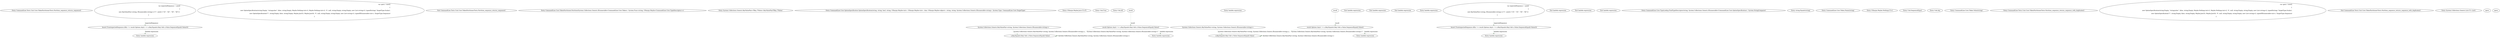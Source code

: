 digraph  {
m2_0 [cluster="CommandLine.Tests.Unit.Core.TokenPartitionerTests.Partition_sequence_returns_sequence()", file="TokenPartitionerTests.cs", label="Entry CommandLine.Tests.Unit.Core.TokenPartitionerTests.Partition_sequence_returns_sequence()", span="14-14"];
m2_1 [cluster="CommandLine.Tests.Unit.Core.TokenPartitionerTests.Partition_sequence_returns_sequence()", file="TokenPartitionerTests.cs", label="var expectedSequence = new[]\r\n                {\r\n                    new KeyValuePair<string, IEnumerable<string>>(''i'', new[] {''10'', ''20'', ''30'', ''40''}) \r\n                }", span="17-20"];
m2_2 [cluster="CommandLine.Tests.Unit.Core.TokenPartitionerTests.Partition_sequence_returns_sequence()", file="TokenPartitionerTests.cs", label="var specs =new[]\r\n                {\r\n                    new OptionSpecification(string.Empty, ''stringvalue'', false, string.Empty, Maybe.Nothing<int>(), Maybe.Nothing<int>(), '\0', null, string.Empty, string.Empty, new List<string>(), typeof(string), TargetType.Scalar),\r\n                    new OptionSpecification(''i'', string.Empty, false, string.Empty, Maybe.Just(3), Maybe.Just(4), '\0', null, string.Empty, string.Empty, new List<string>(), typeof(IEnumerable<int>), TargetType.Sequence)\r\n                }", span="21-25"];
m2_4 [cluster="CommandLine.Tests.Unit.Core.TokenPartitionerTests.Partition_sequence_returns_sequence()", file="TokenPartitionerTests.cs", label="Assert.True(expectedSequence.All(a => result.Options.Any(r => a.Key.Equals(r.Key) && a.Value.SequenceEqual(r.Value))))", span="34-34"];
m2_5 [cluster="CommandLine.Tests.Unit.Core.TokenPartitionerTests.Partition_sequence_returns_sequence()", file="TokenPartitionerTests.cs", label="Exit CommandLine.Tests.Unit.Core.TokenPartitionerTests.Partition_sequence_returns_sequence()", span="14-14"];
m2_13 [cluster="CommandLine.Core.TokenPartitioner.Partition(System.Collections.Generic.IEnumerable<CommandLine.Core.Token>, System.Func<string, CSharpx.Maybe<CommandLine.Core.TypeDescriptor>>)", file="TokenPartitionerTests.cs", label="Entry CommandLine.Core.TokenPartitioner.Partition(System.Collections.Generic.IEnumerable<CommandLine.Core.Token>, System.Func<string, CSharpx.Maybe<CommandLine.Core.TypeDescriptor>>)", span="12-12"];
m2_6 [cluster="System.Collections.Generic.KeyValuePair<TKey, TValue>.KeyValuePair(TKey, TValue)", file="TokenPartitionerTests.cs", label="Entry System.Collections.Generic.KeyValuePair<TKey, TValue>.KeyValuePair(TKey, TValue)", span="0-0"];
m2_7 [cluster="CommandLine.Core.OptionSpecification.OptionSpecification(string, string, bool, string, CSharpx.Maybe<int>, CSharpx.Maybe<int>, char, CSharpx.Maybe<object>, string, string, System.Collections.Generic.IEnumerable<string>, System.Type, CommandLine.Core.TargetType)", file="TokenPartitionerTests.cs", label="Entry CommandLine.Core.OptionSpecification.OptionSpecification(string, string, bool, string, CSharpx.Maybe<int>, CSharpx.Maybe<int>, char, CSharpx.Maybe<object>, string, string, System.Collections.Generic.IEnumerable<string>, System.Type, CommandLine.Core.TargetType)", span="16-16"];
m2_10 [cluster="CSharpx.Maybe.Just<T>(T)", file="TokenPartitionerTests.cs", label="Entry CSharpx.Maybe.Just<T>(T)", span="124-124"];
m2_15 [cluster="Unk.True", file="TokenPartitionerTests.cs", label="Entry Unk.True", span=""];
m2_14 [cluster="Unk.All", file="TokenPartitionerTests.cs", label="Entry Unk.All", span=""];
m2_41 [cluster="lambda expression", file="TokenPartitionerTests.cs", label="Entry lambda expression", span="60-60"];
m2_16 [cluster="lambda expression", file="TokenPartitionerTests.cs", label="Entry lambda expression", span="30-30"];
m2_21 [cluster="lambda expression", file="TokenPartitionerTests.cs", label="result.Options.Any(r => a.Key.Equals(r.Key) && a.Value.SequenceEqual(r.Value))", span="34-34"];
m2_20 [cluster="lambda expression", file="TokenPartitionerTests.cs", label="Entry lambda expression", span="34-34"];
m2_18 [cluster="lambda expression", file="TokenPartitionerTests.cs", label="Exit lambda expression", span="30-30"];
m2_22 [cluster="lambda expression", file="TokenPartitionerTests.cs", label="Exit lambda expression", span="34-34"];
m2_24 [cluster="lambda expression", file="TokenPartitionerTests.cs", label="Entry lambda expression", span="34-34"];
m2_25 [cluster="lambda expression", file="TokenPartitionerTests.cs", label="a.Key.Equals(r.Key) && a.Value.SequenceEqual(r.Value)", span="34-34"];
m2_26 [cluster="lambda expression", file="TokenPartitionerTests.cs", label="Exit lambda expression", span="34-34"];
m2_35 [cluster="lambda expression", file="TokenPartitionerTests.cs", label="Entry lambda expression", span="56-56"];
m2_39 [cluster="lambda expression", file="TokenPartitionerTests.cs", label="result.Options.Any(r => a.Key.Equals(r.Key) && a.Value.SequenceEqual(r.Value))", span="60-60"];
m2_38 [cluster="lambda expression", file="TokenPartitionerTests.cs", label="Entry lambda expression", span="60-60"];
m2_37 [cluster="lambda expression", file="TokenPartitionerTests.cs", label="Exit lambda expression", span="56-56"];
m2_40 [cluster="lambda expression", file="TokenPartitionerTests.cs", label="Exit lambda expression", span="60-60"];
m2_42 [cluster="lambda expression", file="TokenPartitionerTests.cs", label="a.Key.Equals(r.Key) && a.Value.SequenceEqual(r.Value)", span="60-60"];
m2_43 [cluster="lambda expression", file="TokenPartitionerTests.cs", label="Exit lambda expression", span="60-60"];
m2_19 [cluster="CommandLine.Core.TypeLookup.FindTypeDescriptor(string, System.Collections.Generic.IEnumerable<CommandLine.Core.OptionSpecification>, System.StringComparer)", file="TokenPartitionerTests.cs", label="Entry CommandLine.Core.TypeLookup.FindTypeDescriptor(string, System.Collections.Generic.IEnumerable<CommandLine.Core.OptionSpecification>, System.StringComparer)", span="11-11"];
m2_27 [cluster="string.Equals(string)", file="TokenPartitionerTests.cs", label="Entry string.Equals(string)", span="0-0"];
m2_11 [cluster="CommandLine.Core.Token.Name(string)", file="TokenPartitionerTests.cs", label="Entry CommandLine.Core.Token.Name(string)", span="19-19"];
m2_8 [cluster="CSharpx.Maybe.Nothing<T>()", file="TokenPartitionerTests.cs", label="Entry CSharpx.Maybe.Nothing<T>()", span="116-116"];
m2_28 [cluster="Unk.SequenceEqual", file="TokenPartitionerTests.cs", label="Entry Unk.SequenceEqual", span=""];
m2_23 [cluster="Unk.Any", file="TokenPartitionerTests.cs", label="Entry Unk.Any", span=""];
m2_12 [cluster="CommandLine.Core.Token.Value(string)", file="TokenPartitionerTests.cs", label="Entry CommandLine.Core.Token.Value(string)", span="24-24"];
m2_29 [cluster="CommandLine.Tests.Unit.Core.TokenPartitionerTests.Partition_sequence_returns_sequence_with_duplicates()", file="TokenPartitionerTests.cs", label="Entry CommandLine.Tests.Unit.Core.TokenPartitionerTests.Partition_sequence_returns_sequence_with_duplicates()", span="40-40"];
m2_30 [cluster="CommandLine.Tests.Unit.Core.TokenPartitionerTests.Partition_sequence_returns_sequence_with_duplicates()", file="TokenPartitionerTests.cs", label="var expectedSequence = new[]\r\n                {\r\n                    new KeyValuePair<string, IEnumerable<string>>(''i'', new[] {''10'', ''10'', ''30'', ''40''}) \r\n                }", span="43-46"];
m2_31 [cluster="CommandLine.Tests.Unit.Core.TokenPartitionerTests.Partition_sequence_returns_sequence_with_duplicates()", file="TokenPartitionerTests.cs", label="var specs =new[]\r\n                {\r\n                    new OptionSpecification(string.Empty, ''stringvalue'', false, string.Empty, Maybe.Nothing<int>(), Maybe.Nothing<int>(), '\0', null, string.Empty, string.Empty, new List<string>(), typeof(string), TargetType.Scalar),\r\n                    new OptionSpecification(''i'', string.Empty, false, string.Empty, Maybe.Just(3), Maybe.Just(4), '\0', null, string.Empty, string.Empty, new List<string>(), typeof(IEnumerable<int>), TargetType.Sequence)\r\n                }", span="47-51"];
m2_33 [cluster="CommandLine.Tests.Unit.Core.TokenPartitionerTests.Partition_sequence_returns_sequence_with_duplicates()", file="TokenPartitionerTests.cs", label="Assert.True(expectedSequence.All(a => result.Options.Any(r => a.Key.Equals(r.Key) && a.Value.SequenceEqual(r.Value))))", span="60-60"];
m2_34 [cluster="CommandLine.Tests.Unit.Core.TokenPartitionerTests.Partition_sequence_returns_sequence_with_duplicates()", file="TokenPartitionerTests.cs", label="Exit CommandLine.Tests.Unit.Core.TokenPartitionerTests.Partition_sequence_returns_sequence_with_duplicates()", span="40-40"];
m2_9 [cluster="System.Collections.Generic.List<T>.List()", file="TokenPartitionerTests.cs", label="Entry System.Collections.Generic.List<T>.List()", span="0-0"];
m2_44 [file="TokenPartitionerTests.cs", label=specs, span=""];
m2_45 [file="TokenPartitionerTests.cs", label=result, span=""];
m2_46 [file="TokenPartitionerTests.cs", label="System.Collections.Generic.KeyValuePair<string, System.Collections.Generic.IEnumerable<string>>", span=""];
m2_47 [file="TokenPartitionerTests.cs", label=specs, span=""];
m2_48 [file="TokenPartitionerTests.cs", label=result, span=""];
m2_49 [file="TokenPartitionerTests.cs", label="System.Collections.Generic.KeyValuePair<string, System.Collections.Generic.IEnumerable<string>>", span=""];
m2_1 -> m2_4  [color=darkseagreen4, key=1, label=expectedSequence, style=dashed];
m2_4 -> m2_20  [color=darkseagreen4, key=1, label="lambda expression", style=dashed];
m2_21 -> m2_24  [color=darkseagreen4, key=1, label="lambda expression", style=dashed];
m2_21 -> m2_25  [color=darkseagreen4, key=1, label="System.Collections.Generic.KeyValuePair<string, System.Collections.Generic.IEnumerable<string>>", style=dashed];
m2_25 -> m2_25  [color=darkseagreen4, key=1, label="System.Collections.Generic.KeyValuePair<string, System.Collections.Generic.IEnumerable<string>>", style=dashed];
m2_39 -> m2_41  [color=darkseagreen4, key=1, label="lambda expression", style=dashed];
m2_39 -> m2_42  [color=darkseagreen4, key=1, label="System.Collections.Generic.KeyValuePair<string, System.Collections.Generic.IEnumerable<string>>", style=dashed];
m2_42 -> m2_42  [color=darkseagreen4, key=1, label="System.Collections.Generic.KeyValuePair<string, System.Collections.Generic.IEnumerable<string>>", style=dashed];
m2_30 -> m2_33  [color=darkseagreen4, key=1, label=expectedSequence, style=dashed];
m2_33 -> m2_38  [color=darkseagreen4, key=1, label="lambda expression", style=dashed];
m2_45 -> m2_21  [color=darkseagreen4, key=1, label=result, style=dashed];
m2_46 -> m2_25  [color=darkseagreen4, key=1, label="System.Collections.Generic.KeyValuePair<string, System.Collections.Generic.IEnumerable<string>>", style=dashed];
m2_48 -> m2_39  [color=darkseagreen4, key=1, label=result, style=dashed];
m2_49 -> m2_42  [color=darkseagreen4, key=1, label="System.Collections.Generic.KeyValuePair<string, System.Collections.Generic.IEnumerable<string>>", style=dashed];
}
